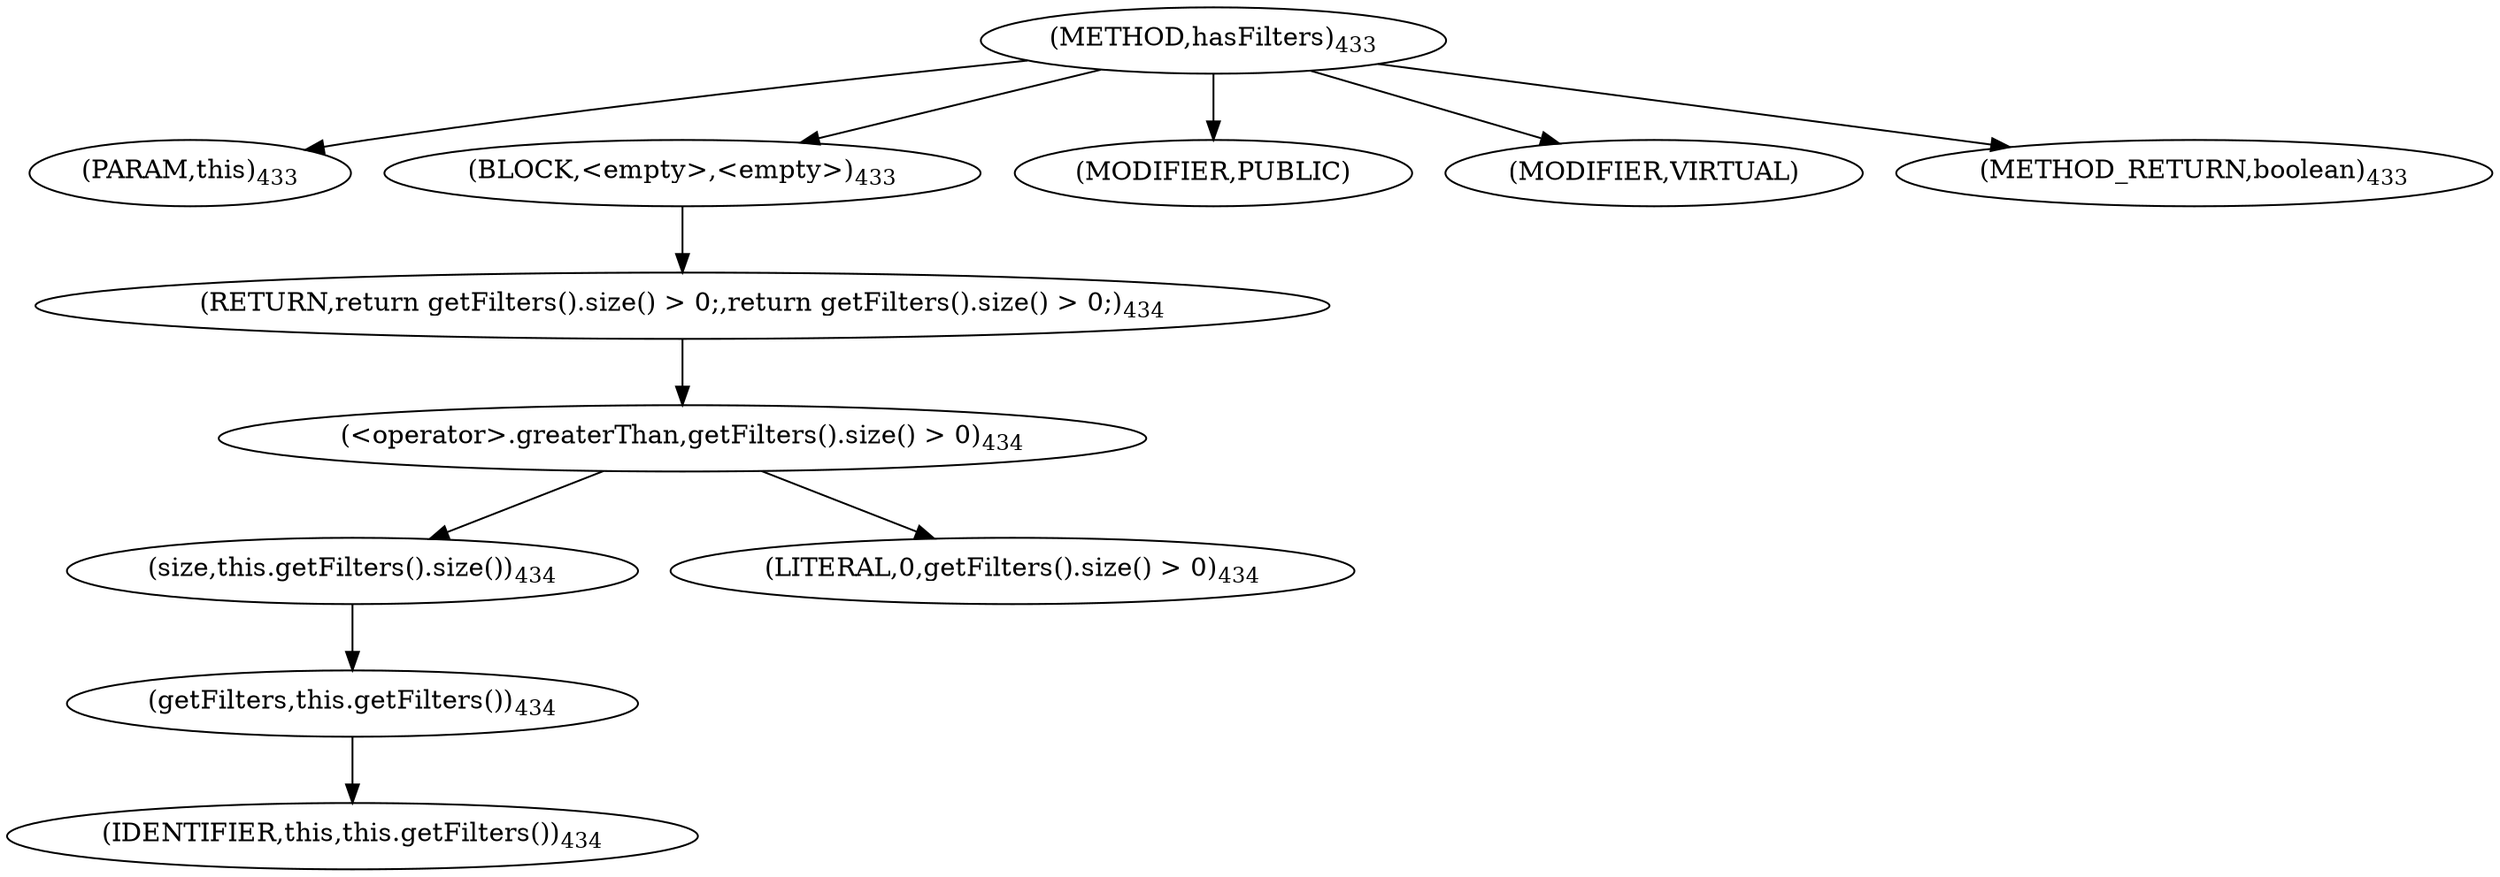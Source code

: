 digraph "hasFilters" {  
"781" [label = <(METHOD,hasFilters)<SUB>433</SUB>> ]
"101" [label = <(PARAM,this)<SUB>433</SUB>> ]
"782" [label = <(BLOCK,&lt;empty&gt;,&lt;empty&gt;)<SUB>433</SUB>> ]
"783" [label = <(RETURN,return getFilters().size() &gt; 0;,return getFilters().size() &gt; 0;)<SUB>434</SUB>> ]
"784" [label = <(&lt;operator&gt;.greaterThan,getFilters().size() &gt; 0)<SUB>434</SUB>> ]
"785" [label = <(size,this.getFilters().size())<SUB>434</SUB>> ]
"786" [label = <(getFilters,this.getFilters())<SUB>434</SUB>> ]
"100" [label = <(IDENTIFIER,this,this.getFilters())<SUB>434</SUB>> ]
"787" [label = <(LITERAL,0,getFilters().size() &gt; 0)<SUB>434</SUB>> ]
"788" [label = <(MODIFIER,PUBLIC)> ]
"789" [label = <(MODIFIER,VIRTUAL)> ]
"790" [label = <(METHOD_RETURN,boolean)<SUB>433</SUB>> ]
  "781" -> "101" 
  "781" -> "782" 
  "781" -> "788" 
  "781" -> "789" 
  "781" -> "790" 
  "782" -> "783" 
  "783" -> "784" 
  "784" -> "785" 
  "784" -> "787" 
  "785" -> "786" 
  "786" -> "100" 
}
